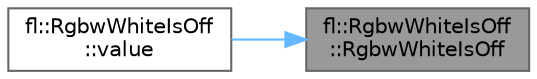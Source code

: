 digraph "fl::RgbwWhiteIsOff::RgbwWhiteIsOff"
{
 // INTERACTIVE_SVG=YES
 // LATEX_PDF_SIZE
  bgcolor="transparent";
  edge [fontname=Helvetica,fontsize=10,labelfontname=Helvetica,labelfontsize=10];
  node [fontname=Helvetica,fontsize=10,shape=box,height=0.2,width=0.4];
  rankdir="RL";
  Node1 [id="Node000001",label="fl::RgbwWhiteIsOff\l::RgbwWhiteIsOff",height=0.2,width=0.4,color="gray40", fillcolor="grey60", style="filled", fontcolor="black",tooltip=" "];
  Node1 -> Node2 [id="edge1_Node000001_Node000002",dir="back",color="steelblue1",style="solid",tooltip=" "];
  Node2 [id="Node000002",label="fl::RgbwWhiteIsOff\l::value",height=0.2,width=0.4,color="grey40", fillcolor="white", style="filled",URL="$d6/da6/structfl_1_1_rgbw_white_is_off_a4c1c8e3b614a731484ab47a3bf94b258.html#a4c1c8e3b614a731484ab47a3bf94b258",tooltip=" "];
}
